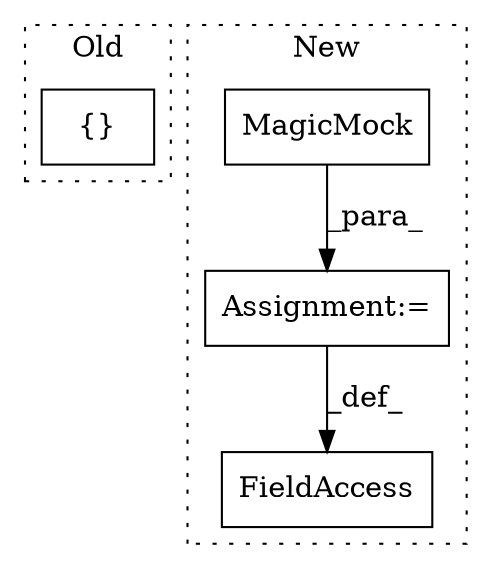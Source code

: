 digraph G {
subgraph cluster0 {
1 [label="{}" a="4" s="1020" l="2" shape="box"];
label = "Old";
style="dotted";
}
subgraph cluster1 {
2 [label="MagicMock" a="32" s="3404,3415" l="10,1" shape="box"];
3 [label="FieldAccess" a="22" s="3368" l="35" shape="box"];
4 [label="Assignment:=" a="7" s="3403" l="1" shape="box"];
label = "New";
style="dotted";
}
2 -> 4 [label="_para_"];
4 -> 3 [label="_def_"];
}